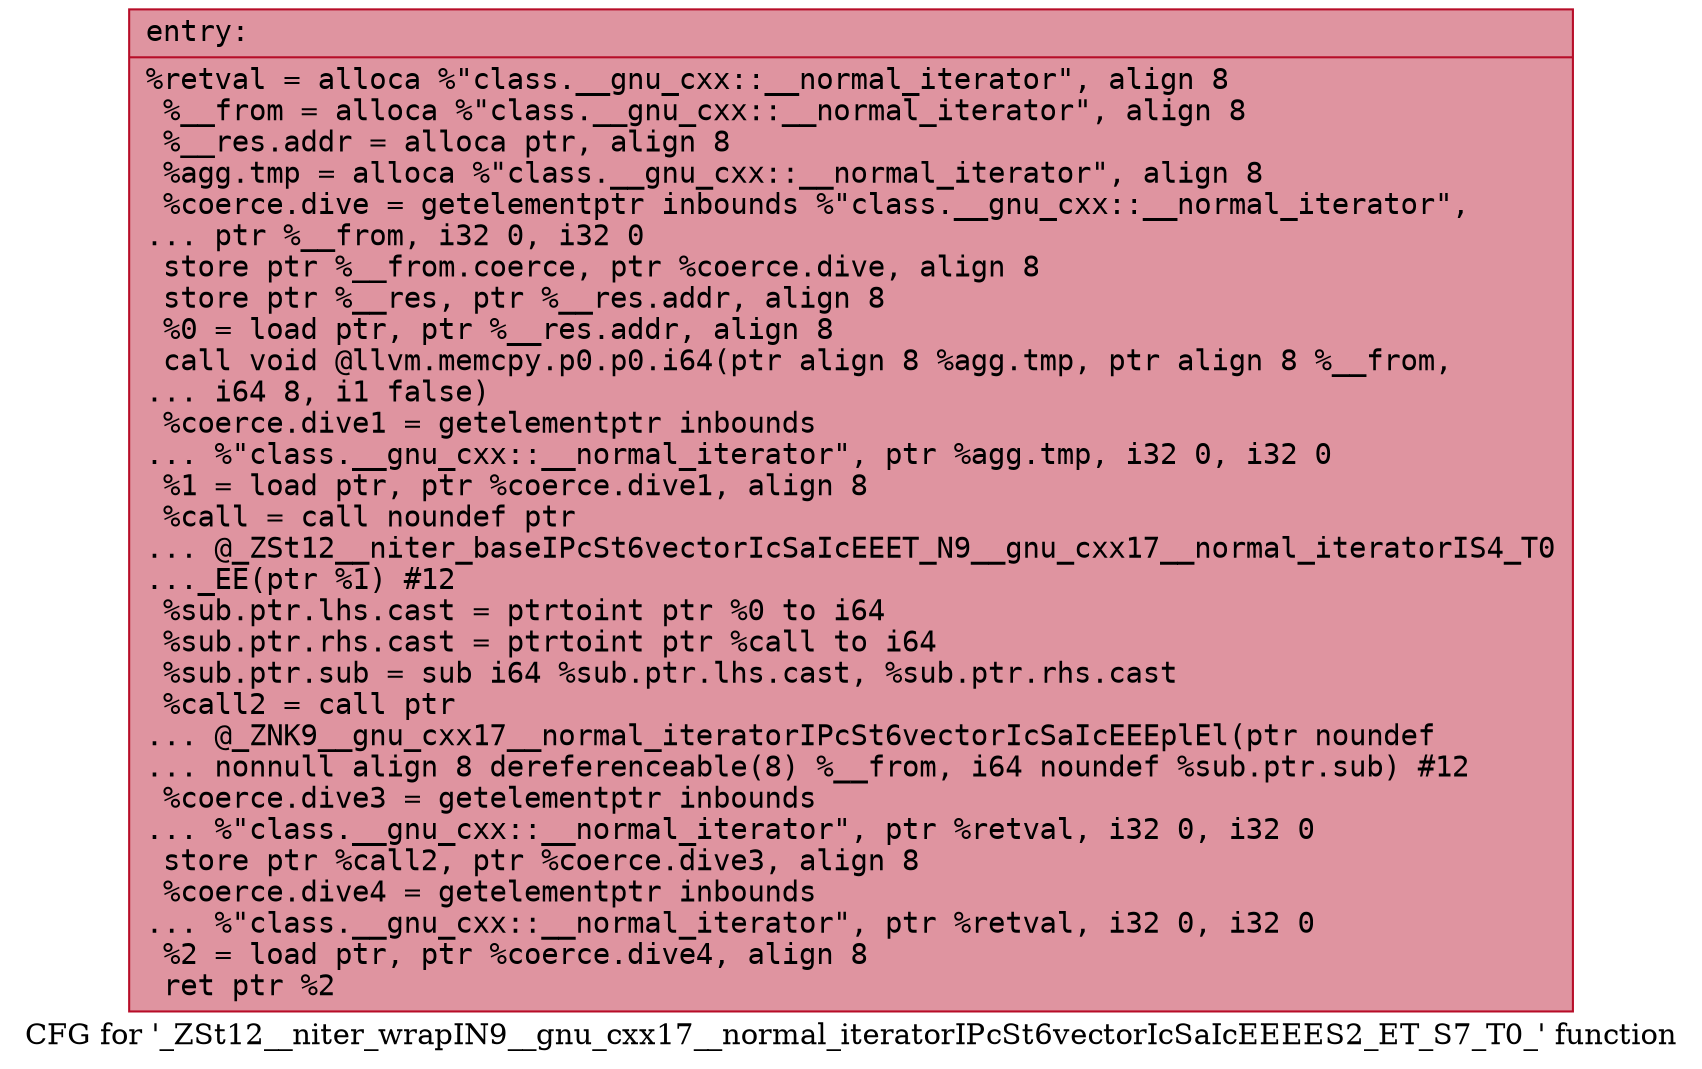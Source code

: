 digraph "CFG for '_ZSt12__niter_wrapIN9__gnu_cxx17__normal_iteratorIPcSt6vectorIcSaIcEEEES2_ET_S7_T0_' function" {
	label="CFG for '_ZSt12__niter_wrapIN9__gnu_cxx17__normal_iteratorIPcSt6vectorIcSaIcEEEES2_ET_S7_T0_' function";

	Node0x5555abcc5630 [shape=record,color="#b70d28ff", style=filled, fillcolor="#b70d2870" fontname="Courier",label="{entry:\l|  %retval = alloca %\"class.__gnu_cxx::__normal_iterator\", align 8\l  %__from = alloca %\"class.__gnu_cxx::__normal_iterator\", align 8\l  %__res.addr = alloca ptr, align 8\l  %agg.tmp = alloca %\"class.__gnu_cxx::__normal_iterator\", align 8\l  %coerce.dive = getelementptr inbounds %\"class.__gnu_cxx::__normal_iterator\",\l... ptr %__from, i32 0, i32 0\l  store ptr %__from.coerce, ptr %coerce.dive, align 8\l  store ptr %__res, ptr %__res.addr, align 8\l  %0 = load ptr, ptr %__res.addr, align 8\l  call void @llvm.memcpy.p0.p0.i64(ptr align 8 %agg.tmp, ptr align 8 %__from,\l... i64 8, i1 false)\l  %coerce.dive1 = getelementptr inbounds\l... %\"class.__gnu_cxx::__normal_iterator\", ptr %agg.tmp, i32 0, i32 0\l  %1 = load ptr, ptr %coerce.dive1, align 8\l  %call = call noundef ptr\l... @_ZSt12__niter_baseIPcSt6vectorIcSaIcEEET_N9__gnu_cxx17__normal_iteratorIS4_T0\l..._EE(ptr %1) #12\l  %sub.ptr.lhs.cast = ptrtoint ptr %0 to i64\l  %sub.ptr.rhs.cast = ptrtoint ptr %call to i64\l  %sub.ptr.sub = sub i64 %sub.ptr.lhs.cast, %sub.ptr.rhs.cast\l  %call2 = call ptr\l... @_ZNK9__gnu_cxx17__normal_iteratorIPcSt6vectorIcSaIcEEEplEl(ptr noundef\l... nonnull align 8 dereferenceable(8) %__from, i64 noundef %sub.ptr.sub) #12\l  %coerce.dive3 = getelementptr inbounds\l... %\"class.__gnu_cxx::__normal_iterator\", ptr %retval, i32 0, i32 0\l  store ptr %call2, ptr %coerce.dive3, align 8\l  %coerce.dive4 = getelementptr inbounds\l... %\"class.__gnu_cxx::__normal_iterator\", ptr %retval, i32 0, i32 0\l  %2 = load ptr, ptr %coerce.dive4, align 8\l  ret ptr %2\l}"];
}
